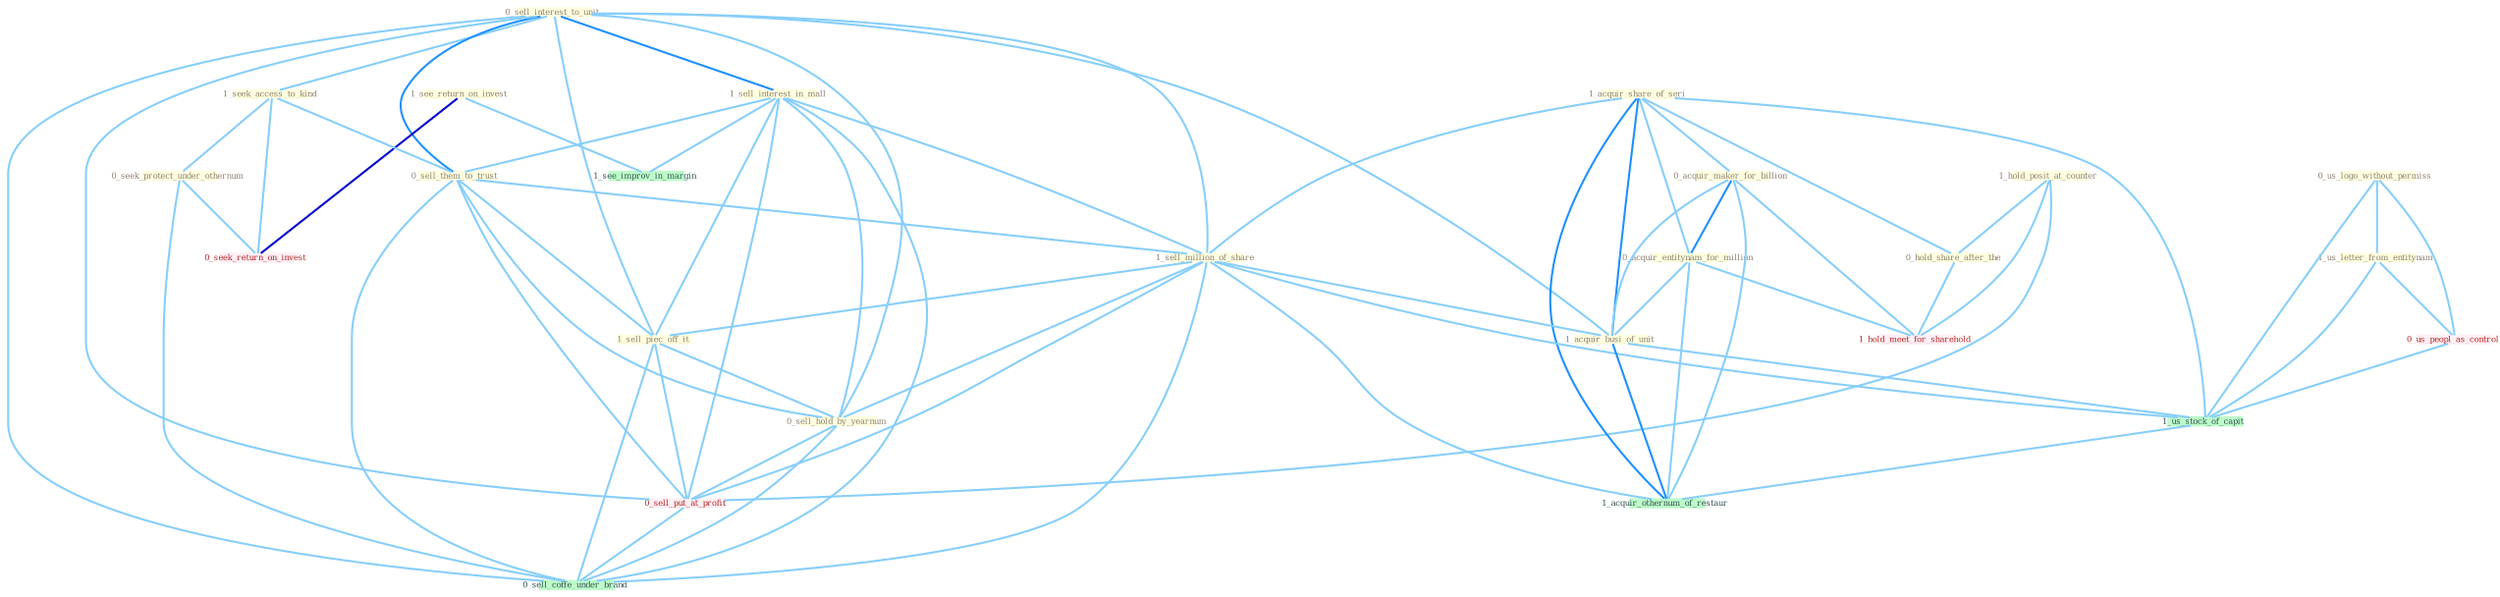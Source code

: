 Graph G{ 
    node
    [shape=polygon,style=filled,width=.5,height=.06,color="#BDFCC9",fixedsize=true,fontsize=4,
    fontcolor="#2f4f4f"];
    {node
    [color="#ffffe0", fontcolor="#8b7d6b"] "0_sell_interest_to_unit " "1_hold_posit_at_counter " "0_us_logo_without_permiss " "1_sell_interest_in_mall " "1_see_return_on_invest " "1_acquir_share_of_seri " "0_acquir_maker_for_billion " "0_acquir_entitynam_for_million " "1_seek_access_to_kind " "0_sell_them_to_trust " "1_us_letter_from_entitynam " "0_seek_protect_under_othernum " "1_sell_million_of_share " "1_sell_piec_off_it " "0_hold_share_after_the " "1_acquir_busi_of_unit " "0_sell_hold_by_yearnum "}
{node [color="#fff0f5", fontcolor="#b22222"] "0_us_peopl_as_control " "0_sell_put_at_profit " "0_seek_return_on_invest " "1_hold_meet_for_sharehold "}
edge [color="#B0E2FF"];

	"0_sell_interest_to_unit " -- "1_sell_interest_in_mall " [w="2", color="#1e90ff" , len=0.8];
	"0_sell_interest_to_unit " -- "1_seek_access_to_kind " [w="1", color="#87cefa" ];
	"0_sell_interest_to_unit " -- "0_sell_them_to_trust " [w="2", color="#1e90ff" , len=0.8];
	"0_sell_interest_to_unit " -- "1_sell_million_of_share " [w="1", color="#87cefa" ];
	"0_sell_interest_to_unit " -- "1_sell_piec_off_it " [w="1", color="#87cefa" ];
	"0_sell_interest_to_unit " -- "1_acquir_busi_of_unit " [w="1", color="#87cefa" ];
	"0_sell_interest_to_unit " -- "0_sell_hold_by_yearnum " [w="1", color="#87cefa" ];
	"0_sell_interest_to_unit " -- "0_sell_put_at_profit " [w="1", color="#87cefa" ];
	"0_sell_interest_to_unit " -- "0_sell_coffe_under_brand " [w="1", color="#87cefa" ];
	"1_hold_posit_at_counter " -- "0_hold_share_after_the " [w="1", color="#87cefa" ];
	"1_hold_posit_at_counter " -- "0_sell_put_at_profit " [w="1", color="#87cefa" ];
	"1_hold_posit_at_counter " -- "1_hold_meet_for_sharehold " [w="1", color="#87cefa" ];
	"0_us_logo_without_permiss " -- "1_us_letter_from_entitynam " [w="1", color="#87cefa" ];
	"0_us_logo_without_permiss " -- "0_us_peopl_as_control " [w="1", color="#87cefa" ];
	"0_us_logo_without_permiss " -- "1_us_stock_of_capit " [w="1", color="#87cefa" ];
	"1_sell_interest_in_mall " -- "0_sell_them_to_trust " [w="1", color="#87cefa" ];
	"1_sell_interest_in_mall " -- "1_sell_million_of_share " [w="1", color="#87cefa" ];
	"1_sell_interest_in_mall " -- "1_sell_piec_off_it " [w="1", color="#87cefa" ];
	"1_sell_interest_in_mall " -- "0_sell_hold_by_yearnum " [w="1", color="#87cefa" ];
	"1_sell_interest_in_mall " -- "0_sell_put_at_profit " [w="1", color="#87cefa" ];
	"1_sell_interest_in_mall " -- "1_see_improv_in_margin " [w="1", color="#87cefa" ];
	"1_sell_interest_in_mall " -- "0_sell_coffe_under_brand " [w="1", color="#87cefa" ];
	"1_see_return_on_invest " -- "0_seek_return_on_invest " [w="3", color="#0000cd" , len=0.6];
	"1_see_return_on_invest " -- "1_see_improv_in_margin " [w="1", color="#87cefa" ];
	"1_acquir_share_of_seri " -- "0_acquir_maker_for_billion " [w="1", color="#87cefa" ];
	"1_acquir_share_of_seri " -- "0_acquir_entitynam_for_million " [w="1", color="#87cefa" ];
	"1_acquir_share_of_seri " -- "1_sell_million_of_share " [w="1", color="#87cefa" ];
	"1_acquir_share_of_seri " -- "0_hold_share_after_the " [w="1", color="#87cefa" ];
	"1_acquir_share_of_seri " -- "1_acquir_busi_of_unit " [w="2", color="#1e90ff" , len=0.8];
	"1_acquir_share_of_seri " -- "1_us_stock_of_capit " [w="1", color="#87cefa" ];
	"1_acquir_share_of_seri " -- "1_acquir_othernum_of_restaur " [w="2", color="#1e90ff" , len=0.8];
	"0_acquir_maker_for_billion " -- "0_acquir_entitynam_for_million " [w="2", color="#1e90ff" , len=0.8];
	"0_acquir_maker_for_billion " -- "1_acquir_busi_of_unit " [w="1", color="#87cefa" ];
	"0_acquir_maker_for_billion " -- "1_hold_meet_for_sharehold " [w="1", color="#87cefa" ];
	"0_acquir_maker_for_billion " -- "1_acquir_othernum_of_restaur " [w="1", color="#87cefa" ];
	"0_acquir_entitynam_for_million " -- "1_acquir_busi_of_unit " [w="1", color="#87cefa" ];
	"0_acquir_entitynam_for_million " -- "1_hold_meet_for_sharehold " [w="1", color="#87cefa" ];
	"0_acquir_entitynam_for_million " -- "1_acquir_othernum_of_restaur " [w="1", color="#87cefa" ];
	"1_seek_access_to_kind " -- "0_sell_them_to_trust " [w="1", color="#87cefa" ];
	"1_seek_access_to_kind " -- "0_seek_protect_under_othernum " [w="1", color="#87cefa" ];
	"1_seek_access_to_kind " -- "0_seek_return_on_invest " [w="1", color="#87cefa" ];
	"0_sell_them_to_trust " -- "1_sell_million_of_share " [w="1", color="#87cefa" ];
	"0_sell_them_to_trust " -- "1_sell_piec_off_it " [w="1", color="#87cefa" ];
	"0_sell_them_to_trust " -- "0_sell_hold_by_yearnum " [w="1", color="#87cefa" ];
	"0_sell_them_to_trust " -- "0_sell_put_at_profit " [w="1", color="#87cefa" ];
	"0_sell_them_to_trust " -- "0_sell_coffe_under_brand " [w="1", color="#87cefa" ];
	"1_us_letter_from_entitynam " -- "0_us_peopl_as_control " [w="1", color="#87cefa" ];
	"1_us_letter_from_entitynam " -- "1_us_stock_of_capit " [w="1", color="#87cefa" ];
	"0_seek_protect_under_othernum " -- "0_seek_return_on_invest " [w="1", color="#87cefa" ];
	"0_seek_protect_under_othernum " -- "0_sell_coffe_under_brand " [w="1", color="#87cefa" ];
	"1_sell_million_of_share " -- "1_sell_piec_off_it " [w="1", color="#87cefa" ];
	"1_sell_million_of_share " -- "1_acquir_busi_of_unit " [w="1", color="#87cefa" ];
	"1_sell_million_of_share " -- "0_sell_hold_by_yearnum " [w="1", color="#87cefa" ];
	"1_sell_million_of_share " -- "0_sell_put_at_profit " [w="1", color="#87cefa" ];
	"1_sell_million_of_share " -- "1_us_stock_of_capit " [w="1", color="#87cefa" ];
	"1_sell_million_of_share " -- "0_sell_coffe_under_brand " [w="1", color="#87cefa" ];
	"1_sell_million_of_share " -- "1_acquir_othernum_of_restaur " [w="1", color="#87cefa" ];
	"1_sell_piec_off_it " -- "0_sell_hold_by_yearnum " [w="1", color="#87cefa" ];
	"1_sell_piec_off_it " -- "0_sell_put_at_profit " [w="1", color="#87cefa" ];
	"1_sell_piec_off_it " -- "0_sell_coffe_under_brand " [w="1", color="#87cefa" ];
	"0_hold_share_after_the " -- "1_hold_meet_for_sharehold " [w="1", color="#87cefa" ];
	"1_acquir_busi_of_unit " -- "1_us_stock_of_capit " [w="1", color="#87cefa" ];
	"1_acquir_busi_of_unit " -- "1_acquir_othernum_of_restaur " [w="2", color="#1e90ff" , len=0.8];
	"0_sell_hold_by_yearnum " -- "0_sell_put_at_profit " [w="1", color="#87cefa" ];
	"0_sell_hold_by_yearnum " -- "0_sell_coffe_under_brand " [w="1", color="#87cefa" ];
	"0_us_peopl_as_control " -- "1_us_stock_of_capit " [w="1", color="#87cefa" ];
	"0_sell_put_at_profit " -- "0_sell_coffe_under_brand " [w="1", color="#87cefa" ];
	"1_us_stock_of_capit " -- "1_acquir_othernum_of_restaur " [w="1", color="#87cefa" ];
}